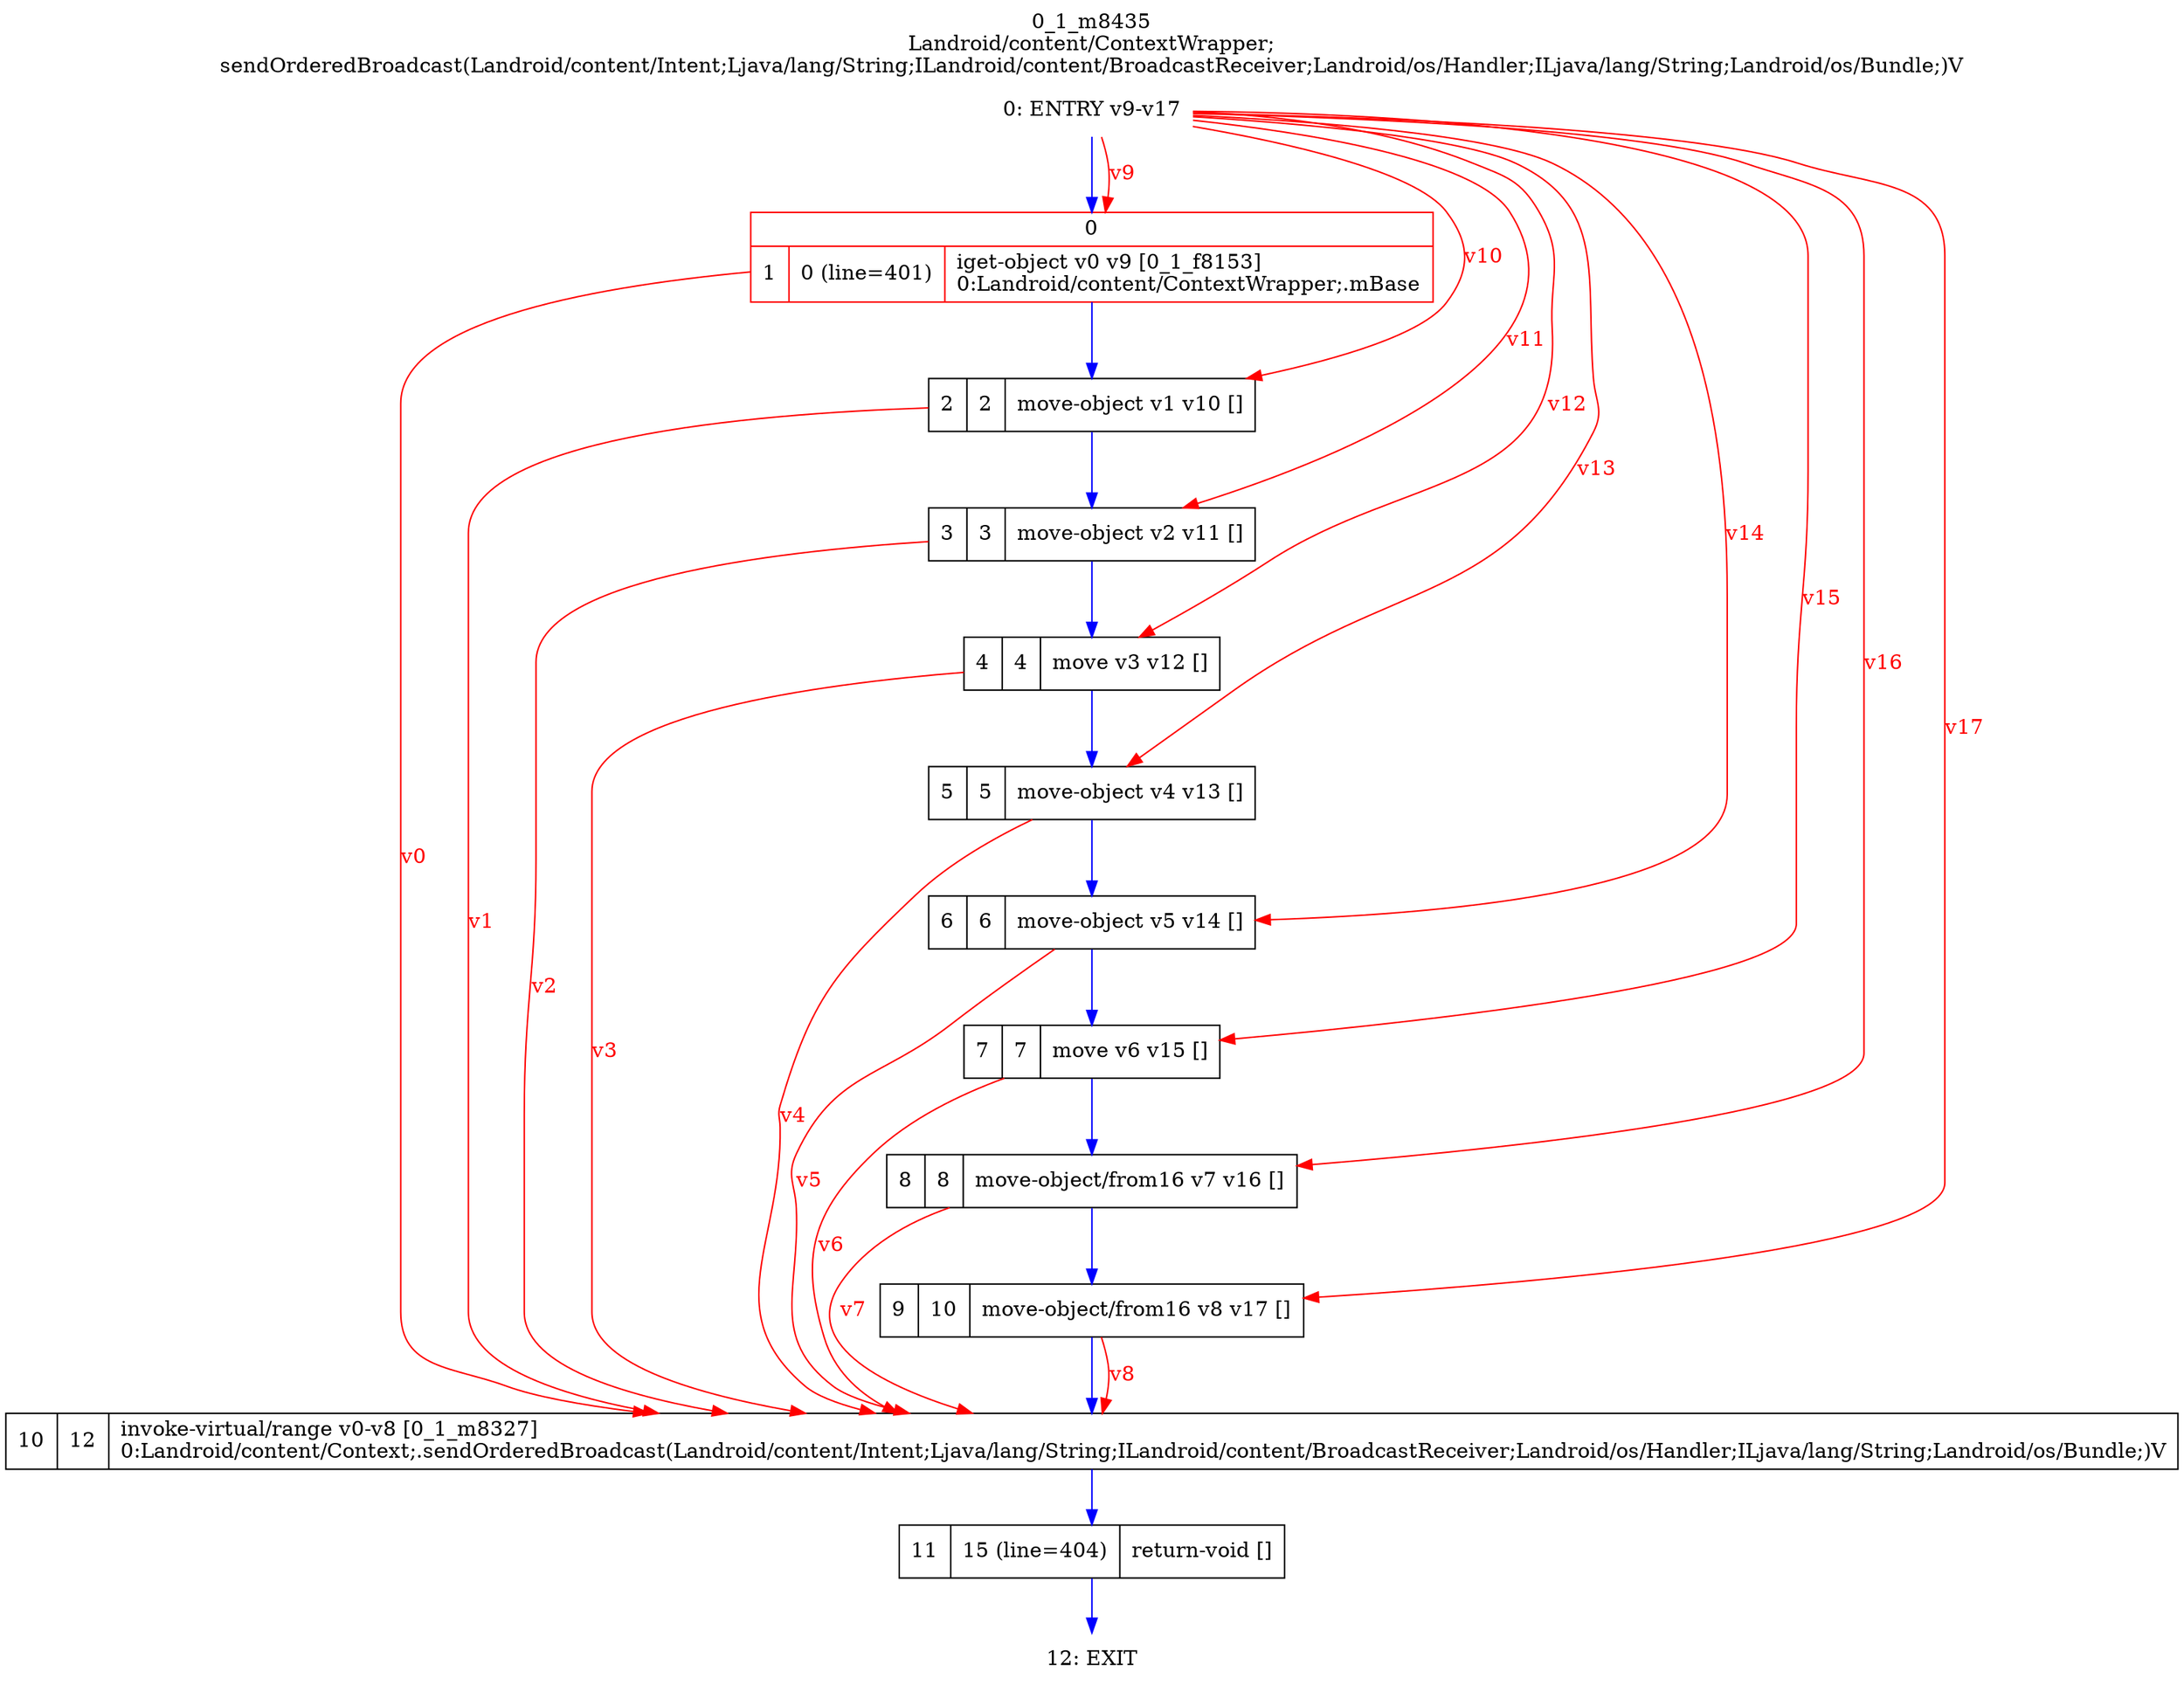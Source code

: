 digraph G {
rankdir=UD;
labelloc=t;
label="0_1_m8435\nLandroid/content/ContextWrapper;
sendOrderedBroadcast(Landroid/content/Intent;Ljava/lang/String;ILandroid/content/BroadcastReceiver;Landroid/os/Handler;ILjava/lang/String;Landroid/os/Bundle;)V";
0[label="0: ENTRY v9-v17",shape=plaintext];
1[label="{0|{1|0 (line=401)|iget-object v0 v9 [0_1_f8153]\l0:Landroid/content/ContextWrapper;.mBase\l}}",shape=record, color=red];
2[label="2|2|move-object v1 v10 []\l",shape=record];
3[label="3|3|move-object v2 v11 []\l",shape=record];
4[label="4|4|move v3 v12 []\l",shape=record];
5[label="5|5|move-object v4 v13 []\l",shape=record];
6[label="6|6|move-object v5 v14 []\l",shape=record];
7[label="7|7|move v6 v15 []\l",shape=record];
8[label="8|8|move-object/from16 v7 v16 []\l",shape=record];
9[label="9|10|move-object/from16 v8 v17 []\l",shape=record];
10[label="10|12|invoke-virtual/range v0-v8 [0_1_m8327]\l0:Landroid/content/Context;.sendOrderedBroadcast(Landroid/content/Intent;Ljava/lang/String;ILandroid/content/BroadcastReceiver;Landroid/os/Handler;ILjava/lang/String;Landroid/os/Bundle;)V\l",shape=record,URL="0_1_m8327.dot"];
11[label="11|15 (line=404)|return-void []\l",shape=record];
12[label="12: EXIT",shape=plaintext];
0->1 [color=blue, fontcolor=blue,weight=100, taillabel=""];
1->2 [color=blue, fontcolor=blue,weight=100, taillabel=""];
2->3 [color=blue, fontcolor=blue,weight=100, taillabel=""];
3->4 [color=blue, fontcolor=blue,weight=100, taillabel=""];
4->5 [color=blue, fontcolor=blue,weight=100, taillabel=""];
5->6 [color=blue, fontcolor=blue,weight=100, taillabel=""];
6->7 [color=blue, fontcolor=blue,weight=100, taillabel=""];
7->8 [color=blue, fontcolor=blue,weight=100, taillabel=""];
8->9 [color=blue, fontcolor=blue,weight=100, taillabel=""];
9->10 [color=blue, fontcolor=blue,weight=100, taillabel=""];
10->11 [color=blue, fontcolor=blue,weight=100, taillabel=""];
11->12 [color=blue, fontcolor=blue,weight=100, taillabel=""];
0->1 [color=red, fontcolor=red, label="v9"];
0->2 [color=red, fontcolor=red, label="v10"];
0->3 [color=red, fontcolor=red, label="v11"];
0->4 [color=red, fontcolor=red, label="v12"];
0->5 [color=red, fontcolor=red, label="v13"];
0->6 [color=red, fontcolor=red, label="v14"];
0->7 [color=red, fontcolor=red, label="v15"];
0->8 [color=red, fontcolor=red, label="v16"];
0->9 [color=red, fontcolor=red, label="v17"];
1->10 [color=red, fontcolor=red, label="v0"];
2->10 [color=red, fontcolor=red, label="v1"];
3->10 [color=red, fontcolor=red, label="v2"];
4->10 [color=red, fontcolor=red, label="v3"];
5->10 [color=red, fontcolor=red, label="v4"];
6->10 [color=red, fontcolor=red, label="v5"];
7->10 [color=red, fontcolor=red, label="v6"];
8->10 [color=red, fontcolor=red, label="v7"];
9->10 [color=red, fontcolor=red, label="v8"];
}
